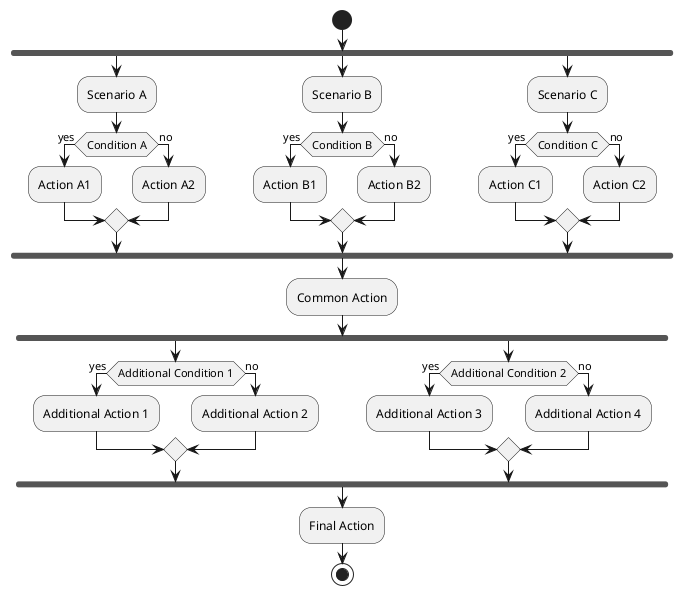 @startuml
start

fork
  :Scenario A;
  if (Condition A) then (yes)
    :Action A1;
  else (no)
    :Action A2;
  endif
fork again
  :Scenario B;
  if (Condition B) then (yes)
    :Action B1;
  else (no)
    :Action B2;
  endif
fork again
  :Scenario C;
  if (Condition C) then (yes)
    :Action C1;
  else (no)
    :Action C2;
  endif
end fork

:Common Action;

fork
  if (Additional Condition 1) then (yes)
    :Additional Action 1;
  else (no)
    :Additional Action 2;
  endif
fork again
  if (Additional Condition 2) then (yes)
    :Additional Action 3;
  else (no)
    :Additional Action 4;
  endif
end fork

:Final Action;
stop

@enduml
